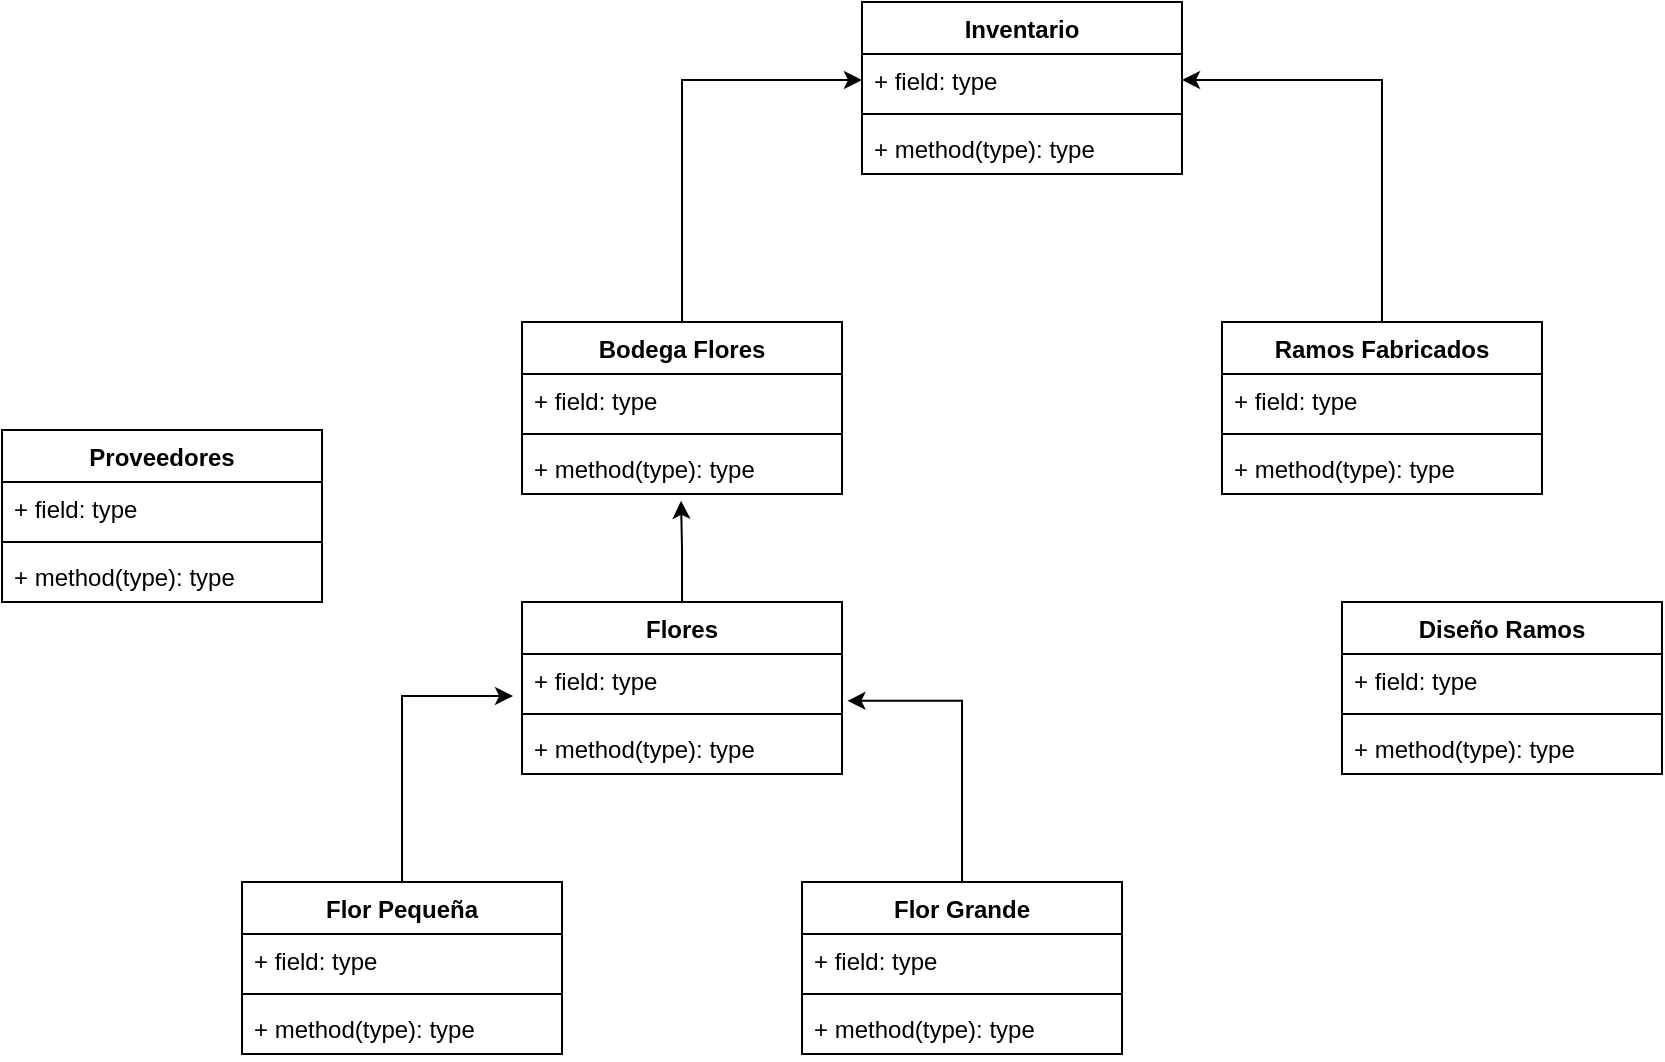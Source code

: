 <mxfile version="13.10.5" type="github"><diagram id="NjOaj0lIoQPx4St5K1ZF" name="Page-1"><mxGraphModel dx="2048" dy="649" grid="1" gridSize="10" guides="1" tooltips="1" connect="1" arrows="1" fold="1" page="1" pageScale="1" pageWidth="827" pageHeight="1169" math="0" shadow="0"><root><mxCell id="0"/><mxCell id="1" parent="0"/><mxCell id="cZ_IKIBYcBlk-GryRPDO-37" style="edgeStyle=orthogonalEdgeStyle;rounded=0;orthogonalLoop=1;jettySize=auto;html=1;exitX=0.5;exitY=0;exitDx=0;exitDy=0;entryX=0;entryY=0.5;entryDx=0;entryDy=0;" edge="1" parent="1" source="cZ_IKIBYcBlk-GryRPDO-1" target="cZ_IKIBYcBlk-GryRPDO-34"><mxGeometry relative="1" as="geometry"/></mxCell><mxCell id="cZ_IKIBYcBlk-GryRPDO-1" value="Bodega Flores" style="swimlane;fontStyle=1;align=center;verticalAlign=top;childLayout=stackLayout;horizontal=1;startSize=26;horizontalStack=0;resizeParent=1;resizeParentMax=0;resizeLast=0;collapsible=1;marginBottom=0;" vertex="1" parent="1"><mxGeometry x="180" y="170" width="160" height="86" as="geometry"/></mxCell><mxCell id="cZ_IKIBYcBlk-GryRPDO-2" value="+ field: type" style="text;strokeColor=none;fillColor=none;align=left;verticalAlign=top;spacingLeft=4;spacingRight=4;overflow=hidden;rotatable=0;points=[[0,0.5],[1,0.5]];portConstraint=eastwest;" vertex="1" parent="cZ_IKIBYcBlk-GryRPDO-1"><mxGeometry y="26" width="160" height="26" as="geometry"/></mxCell><mxCell id="cZ_IKIBYcBlk-GryRPDO-3" value="" style="line;strokeWidth=1;fillColor=none;align=left;verticalAlign=middle;spacingTop=-1;spacingLeft=3;spacingRight=3;rotatable=0;labelPosition=right;points=[];portConstraint=eastwest;" vertex="1" parent="cZ_IKIBYcBlk-GryRPDO-1"><mxGeometry y="52" width="160" height="8" as="geometry"/></mxCell><mxCell id="cZ_IKIBYcBlk-GryRPDO-4" value="+ method(type): type" style="text;strokeColor=none;fillColor=none;align=left;verticalAlign=top;spacingLeft=4;spacingRight=4;overflow=hidden;rotatable=0;points=[[0,0.5],[1,0.5]];portConstraint=eastwest;" vertex="1" parent="cZ_IKIBYcBlk-GryRPDO-1"><mxGeometry y="60" width="160" height="26" as="geometry"/></mxCell><mxCell id="cZ_IKIBYcBlk-GryRPDO-5" value="Diseño Ramos" style="swimlane;fontStyle=1;align=center;verticalAlign=top;childLayout=stackLayout;horizontal=1;startSize=26;horizontalStack=0;resizeParent=1;resizeParentMax=0;resizeLast=0;collapsible=1;marginBottom=0;" vertex="1" parent="1"><mxGeometry x="590" y="310" width="160" height="86" as="geometry"/></mxCell><mxCell id="cZ_IKIBYcBlk-GryRPDO-6" value="+ field: type" style="text;strokeColor=none;fillColor=none;align=left;verticalAlign=top;spacingLeft=4;spacingRight=4;overflow=hidden;rotatable=0;points=[[0,0.5],[1,0.5]];portConstraint=eastwest;" vertex="1" parent="cZ_IKIBYcBlk-GryRPDO-5"><mxGeometry y="26" width="160" height="26" as="geometry"/></mxCell><mxCell id="cZ_IKIBYcBlk-GryRPDO-7" value="" style="line;strokeWidth=1;fillColor=none;align=left;verticalAlign=middle;spacingTop=-1;spacingLeft=3;spacingRight=3;rotatable=0;labelPosition=right;points=[];portConstraint=eastwest;" vertex="1" parent="cZ_IKIBYcBlk-GryRPDO-5"><mxGeometry y="52" width="160" height="8" as="geometry"/></mxCell><mxCell id="cZ_IKIBYcBlk-GryRPDO-8" value="+ method(type): type" style="text;strokeColor=none;fillColor=none;align=left;verticalAlign=top;spacingLeft=4;spacingRight=4;overflow=hidden;rotatable=0;points=[[0,0.5],[1,0.5]];portConstraint=eastwest;" vertex="1" parent="cZ_IKIBYcBlk-GryRPDO-5"><mxGeometry y="60" width="160" height="26" as="geometry"/></mxCell><mxCell id="cZ_IKIBYcBlk-GryRPDO-38" style="edgeStyle=orthogonalEdgeStyle;rounded=0;orthogonalLoop=1;jettySize=auto;html=1;entryX=1;entryY=0.5;entryDx=0;entryDy=0;" edge="1" parent="1" source="cZ_IKIBYcBlk-GryRPDO-9" target="cZ_IKIBYcBlk-GryRPDO-34"><mxGeometry relative="1" as="geometry"/></mxCell><mxCell id="cZ_IKIBYcBlk-GryRPDO-9" value="Ramos Fabricados&#10;" style="swimlane;fontStyle=1;align=center;verticalAlign=top;childLayout=stackLayout;horizontal=1;startSize=26;horizontalStack=0;resizeParent=1;resizeParentMax=0;resizeLast=0;collapsible=1;marginBottom=0;" vertex="1" parent="1"><mxGeometry x="530" y="170" width="160" height="86" as="geometry"/></mxCell><mxCell id="cZ_IKIBYcBlk-GryRPDO-10" value="+ field: type" style="text;strokeColor=none;fillColor=none;align=left;verticalAlign=top;spacingLeft=4;spacingRight=4;overflow=hidden;rotatable=0;points=[[0,0.5],[1,0.5]];portConstraint=eastwest;" vertex="1" parent="cZ_IKIBYcBlk-GryRPDO-9"><mxGeometry y="26" width="160" height="26" as="geometry"/></mxCell><mxCell id="cZ_IKIBYcBlk-GryRPDO-11" value="" style="line;strokeWidth=1;fillColor=none;align=left;verticalAlign=middle;spacingTop=-1;spacingLeft=3;spacingRight=3;rotatable=0;labelPosition=right;points=[];portConstraint=eastwest;" vertex="1" parent="cZ_IKIBYcBlk-GryRPDO-9"><mxGeometry y="52" width="160" height="8" as="geometry"/></mxCell><mxCell id="cZ_IKIBYcBlk-GryRPDO-12" value="+ method(type): type" style="text;strokeColor=none;fillColor=none;align=left;verticalAlign=top;spacingLeft=4;spacingRight=4;overflow=hidden;rotatable=0;points=[[0,0.5],[1,0.5]];portConstraint=eastwest;" vertex="1" parent="cZ_IKIBYcBlk-GryRPDO-9"><mxGeometry y="60" width="160" height="26" as="geometry"/></mxCell><mxCell id="cZ_IKIBYcBlk-GryRPDO-28" style="edgeStyle=orthogonalEdgeStyle;rounded=0;orthogonalLoop=1;jettySize=auto;html=1;exitX=0.5;exitY=0;exitDx=0;exitDy=0;entryX=0.497;entryY=1.131;entryDx=0;entryDy=0;entryPerimeter=0;" edge="1" parent="1" source="cZ_IKIBYcBlk-GryRPDO-13" target="cZ_IKIBYcBlk-GryRPDO-4"><mxGeometry relative="1" as="geometry"><Array as="points"><mxPoint x="260" y="283"/></Array></mxGeometry></mxCell><mxCell id="cZ_IKIBYcBlk-GryRPDO-13" value="Flores" style="swimlane;fontStyle=1;align=center;verticalAlign=top;childLayout=stackLayout;horizontal=1;startSize=26;horizontalStack=0;resizeParent=1;resizeParentMax=0;resizeLast=0;collapsible=1;marginBottom=0;" vertex="1" parent="1"><mxGeometry x="180" y="310" width="160" height="86" as="geometry"/></mxCell><mxCell id="cZ_IKIBYcBlk-GryRPDO-14" value="+ field: type" style="text;strokeColor=none;fillColor=none;align=left;verticalAlign=top;spacingLeft=4;spacingRight=4;overflow=hidden;rotatable=0;points=[[0,0.5],[1,0.5]];portConstraint=eastwest;" vertex="1" parent="cZ_IKIBYcBlk-GryRPDO-13"><mxGeometry y="26" width="160" height="26" as="geometry"/></mxCell><mxCell id="cZ_IKIBYcBlk-GryRPDO-15" value="" style="line;strokeWidth=1;fillColor=none;align=left;verticalAlign=middle;spacingTop=-1;spacingLeft=3;spacingRight=3;rotatable=0;labelPosition=right;points=[];portConstraint=eastwest;" vertex="1" parent="cZ_IKIBYcBlk-GryRPDO-13"><mxGeometry y="52" width="160" height="8" as="geometry"/></mxCell><mxCell id="cZ_IKIBYcBlk-GryRPDO-16" value="+ method(type): type" style="text;strokeColor=none;fillColor=none;align=left;verticalAlign=top;spacingLeft=4;spacingRight=4;overflow=hidden;rotatable=0;points=[[0,0.5],[1,0.5]];portConstraint=eastwest;" vertex="1" parent="cZ_IKIBYcBlk-GryRPDO-13"><mxGeometry y="60" width="160" height="26" as="geometry"/></mxCell><mxCell id="cZ_IKIBYcBlk-GryRPDO-26" style="edgeStyle=orthogonalEdgeStyle;rounded=0;orthogonalLoop=1;jettySize=auto;html=1;exitX=0.5;exitY=0;exitDx=0;exitDy=0;entryX=-0.028;entryY=0.808;entryDx=0;entryDy=0;entryPerimeter=0;" edge="1" parent="1" source="cZ_IKIBYcBlk-GryRPDO-17" target="cZ_IKIBYcBlk-GryRPDO-14"><mxGeometry relative="1" as="geometry"><mxPoint x="232" y="420" as="targetPoint"/></mxGeometry></mxCell><mxCell id="cZ_IKIBYcBlk-GryRPDO-17" value="Flor Pequeña" style="swimlane;fontStyle=1;align=center;verticalAlign=top;childLayout=stackLayout;horizontal=1;startSize=26;horizontalStack=0;resizeParent=1;resizeParentMax=0;resizeLast=0;collapsible=1;marginBottom=0;" vertex="1" parent="1"><mxGeometry x="40" y="450" width="160" height="86" as="geometry"/></mxCell><mxCell id="cZ_IKIBYcBlk-GryRPDO-18" value="+ field: type" style="text;strokeColor=none;fillColor=none;align=left;verticalAlign=top;spacingLeft=4;spacingRight=4;overflow=hidden;rotatable=0;points=[[0,0.5],[1,0.5]];portConstraint=eastwest;" vertex="1" parent="cZ_IKIBYcBlk-GryRPDO-17"><mxGeometry y="26" width="160" height="26" as="geometry"/></mxCell><mxCell id="cZ_IKIBYcBlk-GryRPDO-19" value="" style="line;strokeWidth=1;fillColor=none;align=left;verticalAlign=middle;spacingTop=-1;spacingLeft=3;spacingRight=3;rotatable=0;labelPosition=right;points=[];portConstraint=eastwest;" vertex="1" parent="cZ_IKIBYcBlk-GryRPDO-17"><mxGeometry y="52" width="160" height="8" as="geometry"/></mxCell><mxCell id="cZ_IKIBYcBlk-GryRPDO-20" value="+ method(type): type" style="text;strokeColor=none;fillColor=none;align=left;verticalAlign=top;spacingLeft=4;spacingRight=4;overflow=hidden;rotatable=0;points=[[0,0.5],[1,0.5]];portConstraint=eastwest;" vertex="1" parent="cZ_IKIBYcBlk-GryRPDO-17"><mxGeometry y="60" width="160" height="26" as="geometry"/></mxCell><mxCell id="cZ_IKIBYcBlk-GryRPDO-27" style="edgeStyle=orthogonalEdgeStyle;rounded=0;orthogonalLoop=1;jettySize=auto;html=1;entryX=1.017;entryY=0.9;entryDx=0;entryDy=0;entryPerimeter=0;" edge="1" parent="1" source="cZ_IKIBYcBlk-GryRPDO-21" target="cZ_IKIBYcBlk-GryRPDO-14"><mxGeometry relative="1" as="geometry"/></mxCell><mxCell id="cZ_IKIBYcBlk-GryRPDO-21" value="Flor Grande" style="swimlane;fontStyle=1;align=center;verticalAlign=top;childLayout=stackLayout;horizontal=1;startSize=26;horizontalStack=0;resizeParent=1;resizeParentMax=0;resizeLast=0;collapsible=1;marginBottom=0;" vertex="1" parent="1"><mxGeometry x="320" y="450" width="160" height="86" as="geometry"/></mxCell><mxCell id="cZ_IKIBYcBlk-GryRPDO-22" value="+ field: type" style="text;strokeColor=none;fillColor=none;align=left;verticalAlign=top;spacingLeft=4;spacingRight=4;overflow=hidden;rotatable=0;points=[[0,0.5],[1,0.5]];portConstraint=eastwest;" vertex="1" parent="cZ_IKIBYcBlk-GryRPDO-21"><mxGeometry y="26" width="160" height="26" as="geometry"/></mxCell><mxCell id="cZ_IKIBYcBlk-GryRPDO-23" value="" style="line;strokeWidth=1;fillColor=none;align=left;verticalAlign=middle;spacingTop=-1;spacingLeft=3;spacingRight=3;rotatable=0;labelPosition=right;points=[];portConstraint=eastwest;" vertex="1" parent="cZ_IKIBYcBlk-GryRPDO-21"><mxGeometry y="52" width="160" height="8" as="geometry"/></mxCell><mxCell id="cZ_IKIBYcBlk-GryRPDO-24" value="+ method(type): type" style="text;strokeColor=none;fillColor=none;align=left;verticalAlign=top;spacingLeft=4;spacingRight=4;overflow=hidden;rotatable=0;points=[[0,0.5],[1,0.5]];portConstraint=eastwest;" vertex="1" parent="cZ_IKIBYcBlk-GryRPDO-21"><mxGeometry y="60" width="160" height="26" as="geometry"/></mxCell><mxCell id="cZ_IKIBYcBlk-GryRPDO-29" value="Proveedores" style="swimlane;fontStyle=1;align=center;verticalAlign=top;childLayout=stackLayout;horizontal=1;startSize=26;horizontalStack=0;resizeParent=1;resizeParentMax=0;resizeLast=0;collapsible=1;marginBottom=0;" vertex="1" parent="1"><mxGeometry x="-80" y="224" width="160" height="86" as="geometry"/></mxCell><mxCell id="cZ_IKIBYcBlk-GryRPDO-30" value="+ field: type" style="text;strokeColor=none;fillColor=none;align=left;verticalAlign=top;spacingLeft=4;spacingRight=4;overflow=hidden;rotatable=0;points=[[0,0.5],[1,0.5]];portConstraint=eastwest;" vertex="1" parent="cZ_IKIBYcBlk-GryRPDO-29"><mxGeometry y="26" width="160" height="26" as="geometry"/></mxCell><mxCell id="cZ_IKIBYcBlk-GryRPDO-31" value="" style="line;strokeWidth=1;fillColor=none;align=left;verticalAlign=middle;spacingTop=-1;spacingLeft=3;spacingRight=3;rotatable=0;labelPosition=right;points=[];portConstraint=eastwest;" vertex="1" parent="cZ_IKIBYcBlk-GryRPDO-29"><mxGeometry y="52" width="160" height="8" as="geometry"/></mxCell><mxCell id="cZ_IKIBYcBlk-GryRPDO-32" value="+ method(type): type" style="text;strokeColor=none;fillColor=none;align=left;verticalAlign=top;spacingLeft=4;spacingRight=4;overflow=hidden;rotatable=0;points=[[0,0.5],[1,0.5]];portConstraint=eastwest;" vertex="1" parent="cZ_IKIBYcBlk-GryRPDO-29"><mxGeometry y="60" width="160" height="26" as="geometry"/></mxCell><mxCell id="cZ_IKIBYcBlk-GryRPDO-33" value="Inventario" style="swimlane;fontStyle=1;align=center;verticalAlign=top;childLayout=stackLayout;horizontal=1;startSize=26;horizontalStack=0;resizeParent=1;resizeParentMax=0;resizeLast=0;collapsible=1;marginBottom=0;" vertex="1" parent="1"><mxGeometry x="350" y="10" width="160" height="86" as="geometry"/></mxCell><mxCell id="cZ_IKIBYcBlk-GryRPDO-34" value="+ field: type" style="text;strokeColor=none;fillColor=none;align=left;verticalAlign=top;spacingLeft=4;spacingRight=4;overflow=hidden;rotatable=0;points=[[0,0.5],[1,0.5]];portConstraint=eastwest;" vertex="1" parent="cZ_IKIBYcBlk-GryRPDO-33"><mxGeometry y="26" width="160" height="26" as="geometry"/></mxCell><mxCell id="cZ_IKIBYcBlk-GryRPDO-35" value="" style="line;strokeWidth=1;fillColor=none;align=left;verticalAlign=middle;spacingTop=-1;spacingLeft=3;spacingRight=3;rotatable=0;labelPosition=right;points=[];portConstraint=eastwest;" vertex="1" parent="cZ_IKIBYcBlk-GryRPDO-33"><mxGeometry y="52" width="160" height="8" as="geometry"/></mxCell><mxCell id="cZ_IKIBYcBlk-GryRPDO-36" value="+ method(type): type" style="text;strokeColor=none;fillColor=none;align=left;verticalAlign=top;spacingLeft=4;spacingRight=4;overflow=hidden;rotatable=0;points=[[0,0.5],[1,0.5]];portConstraint=eastwest;" vertex="1" parent="cZ_IKIBYcBlk-GryRPDO-33"><mxGeometry y="60" width="160" height="26" as="geometry"/></mxCell></root></mxGraphModel></diagram></mxfile>